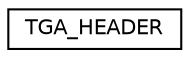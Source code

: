 digraph "Graphical Class Hierarchy"
{
  edge [fontname="Helvetica",fontsize="10",labelfontname="Helvetica",labelfontsize="10"];
  node [fontname="Helvetica",fontsize="10",shape=record];
  rankdir="LR";
  Node1 [label="TGA_HEADER",height=0.2,width=0.4,color="black", fillcolor="white", style="filled",URL="$struct_t_g_a___h_e_a_d_e_r.html"];
}
